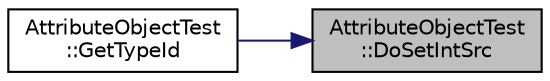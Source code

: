 digraph "AttributeObjectTest::DoSetIntSrc"
{
 // LATEX_PDF_SIZE
  edge [fontname="Helvetica",fontsize="10",labelfontname="Helvetica",labelfontsize="10"];
  node [fontname="Helvetica",fontsize="10",shape=record];
  rankdir="RL";
  Node1 [label="AttributeObjectTest\l::DoSetIntSrc",height=0.2,width=0.4,color="black", fillcolor="grey75", style="filled", fontcolor="black",tooltip=" "];
  Node1 -> Node2 [dir="back",color="midnightblue",fontsize="10",style="solid",fontname="Helvetica"];
  Node2 [label="AttributeObjectTest\l::GetTypeId",height=0.2,width=0.4,color="black", fillcolor="white", style="filled",URL="$class_attribute_object_test.html#a1a3064dae19725ebd81d6da0a74e7021",tooltip=" "];
}
